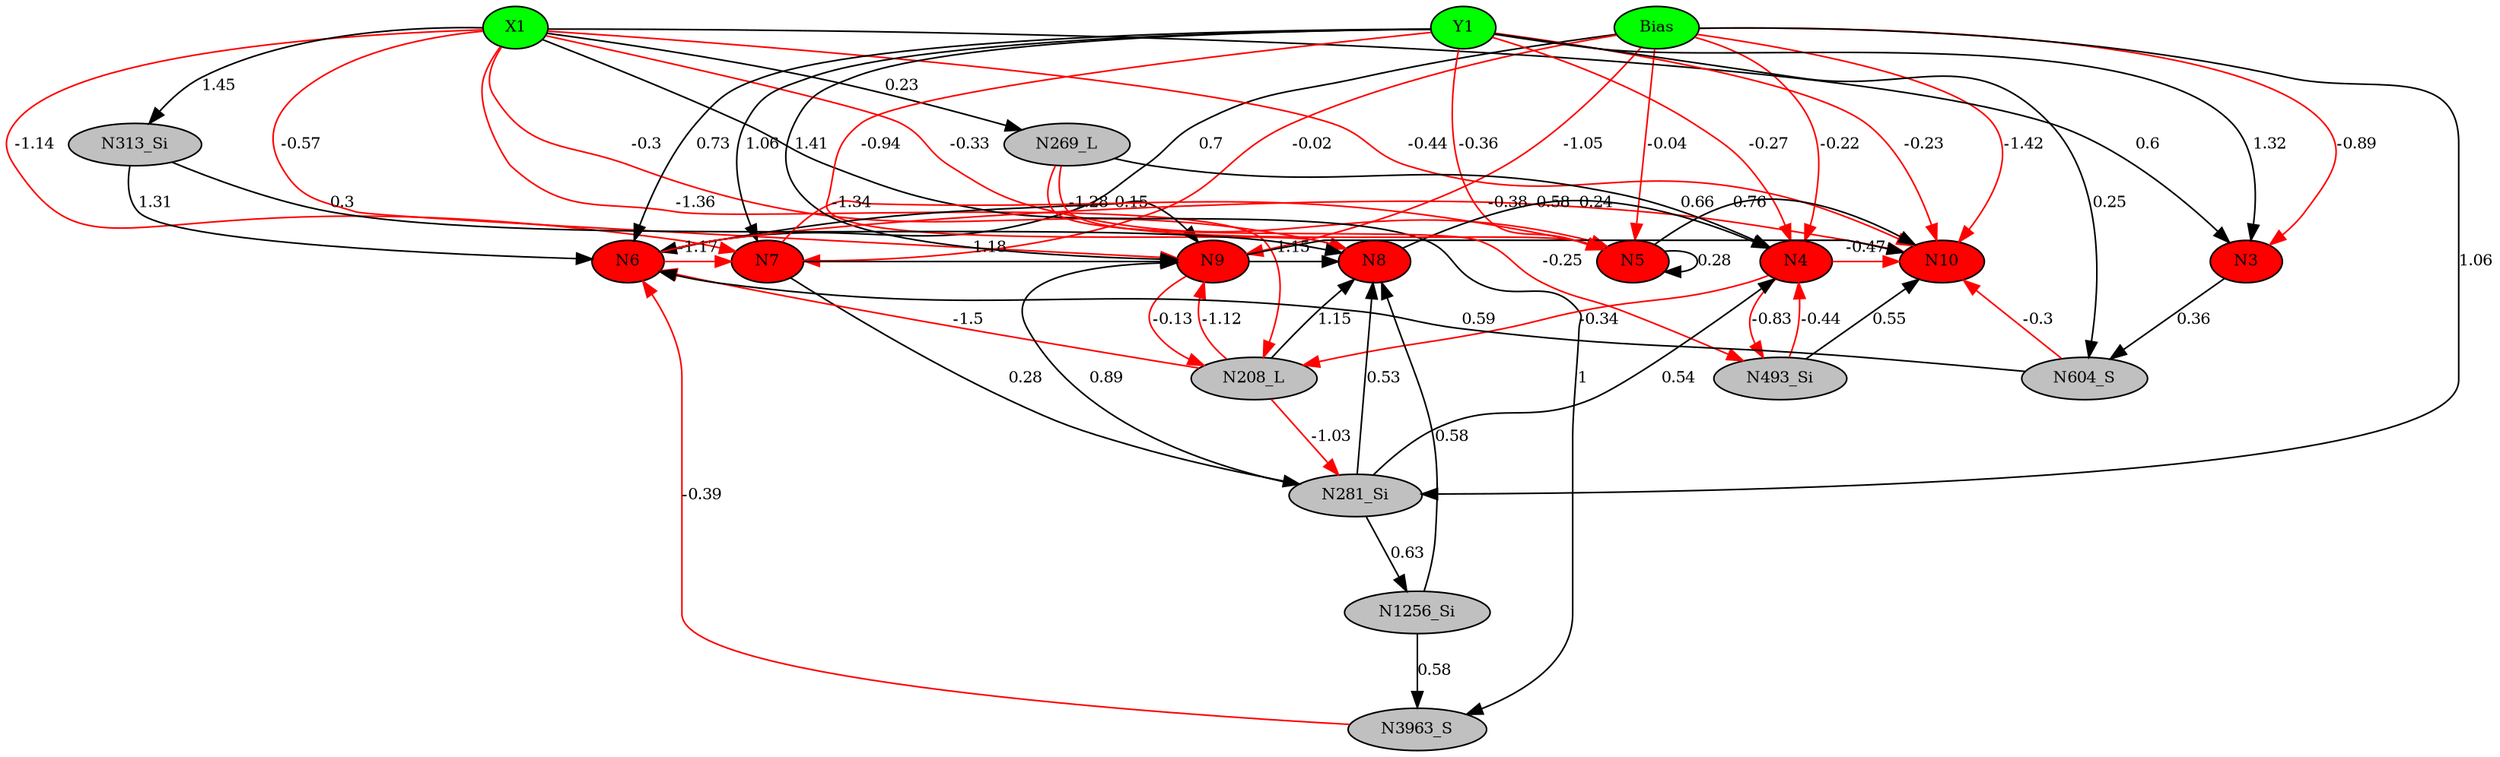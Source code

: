 digraph g { 
N0 [shape=ellipse, label=Bias,fontsize=10,height=0.1,width=0.1,style=filled,fillcolor=green]
N1[shape=ellipse label=X1,fontsize=10,height=0.1,width=0.1,style=filled,fillcolor=green]
N2[shape=ellipse label=Y1,fontsize=10,height=0.1,width=0.1,style=filled,fillcolor=green]
N3[shape=ellipse,fontsize = 10, height = 0.1, width = 0.1, style = filled, fillcolor = red]
N4[shape=ellipse,fontsize = 10, height = 0.1, width = 0.1, style = filled, fillcolor = red]
N5[shape=ellipse,fontsize = 10, height = 0.1, width = 0.1, style = filled, fillcolor = red]
N6[shape=ellipse,fontsize = 10, height = 0.1, width = 0.1, style = filled, fillcolor = red]
N7[shape=ellipse,fontsize = 10, height = 0.1, width = 0.1, style = filled, fillcolor = red]
N8[shape=ellipse,fontsize = 10, height = 0.1, width = 0.1, style = filled, fillcolor = red]
N9[shape=ellipse,fontsize = 10, height = 0.1, width = 0.1, style = filled, fillcolor = red]
N10[shape=ellipse,fontsize = 10, height = 0.1, width = 0.1, style = filled, fillcolor = red]
N208[shape=ellipse, label=N208_L,fontsize=10,height=0.1,width=0.1,style=filled,fillcolor=gray]
N269[shape=ellipse, label=N269_L,fontsize=10,height=0.1,width=0.1,style=filled,fillcolor=gray]
N281[shape=ellipse, label=N281_Si,fontsize=10,height=0.1,width=0.1,style=filled,fillcolor=gray]
N313[shape=ellipse, label=N313_Si,fontsize=10,height=0.1,width=0.1,style=filled,fillcolor=gray]
N493[shape=ellipse, label=N493_Si,fontsize=10,height=0.1,width=0.1,style=filled,fillcolor=gray]
N604[shape=ellipse, label=N604_S,fontsize=10,height=0.1,width=0.1,style=filled,fillcolor=gray]
N1256[shape=ellipse, label=N1256_Si,fontsize=10,height=0.1,width=0.1,style=filled,fillcolor=gray]
N3963[shape=ellipse, label=N3963_S,fontsize=10,height=0.1,width=0.1,style=filled,fillcolor=gray]
N0 -> N3 [color=red] [arrowType=inv][ label=-0.89,fontsize=10]
N1 -> N3 [color=black] [ label=0.6,fontsize=10]
N2 -> N3 [color=black] [ label=1.32,fontsize=10]
N0 -> N4 [color=red] [arrowType=inv][ label=-0.22,fontsize=10]
N2 -> N4 [color=red] [arrowType=inv][ label=-0.27,fontsize=10]
N0 -> N5 [color=red] [arrowType=inv][ label=-0.04,fontsize=10]
N1 -> N5 [color=red] [arrowType=inv][ label=-0.33,fontsize=10]
N2 -> N5 [color=red] [arrowType=inv][ label=-0.36,fontsize=10]
N0 -> N6 [color=black] [ label=0.7,fontsize=10]
N2 -> N6 [color=black] [ label=0.73,fontsize=10]
N0 -> N7 [color=red] [arrowType=inv][ label=-0.02,fontsize=10]
N1 -> N7 [color=red] [arrowType=inv][ label=-1.14,fontsize=10]
N2 -> N7 [color=black] [ label=1.06,fontsize=10]
N1 -> N8 [color=red] [arrowType=inv][ label=-0.3,fontsize=10]
N2 -> N8 [color=red] [arrowType=inv][ label=-0.94,fontsize=10]
N0 -> N9 [color=red] [arrowType=inv][ label=-1.05,fontsize=10]
N2 -> N9 [color=black] [ label=1.41,fontsize=10]
N0 -> N10 [color=red] [arrowType=inv][ label=-1.42,fontsize=10]
N1 -> N10 [color=red] [arrowType=inv][ label=-0.44,fontsize=10]
N2 -> N10 [color=red] [arrowType=inv][ label=-0.23,fontsize=10]
N8 -> N4 [color=black] [ label=0.58,fontsize=10]
N9 -> N8 [color=black] [ label=1.15,fontsize=10]
N1 -> N208 [color=red] [arrowType=inv][ label=-1.36,fontsize=10]
N208 -> N9 [color=red] [arrowType=inv][ label=-1.12,fontsize=10]
N4 -> N208 [color=red] [arrowType=inv][ label=-0.34,fontsize=10]
N5 -> N5 [color=black] [ label=0.28,fontsize=10]
N1 -> N269 [color=black] [ label=0.23,fontsize=10]
N269 -> N4 [color=black] [ label=0.66,fontsize=10]
N0 -> N281 [color=black] [ label=1.06,fontsize=10]
N281 -> N8 [color=black] [ label=0.53,fontsize=10]
N1 -> N313 [color=black] [ label=1.45,fontsize=10]
N313 -> N6 [color=black] [ label=1.31,fontsize=10]
N269 -> N493 [color=red] [arrowType=inv][ label=-0.25,fontsize=10]
N493 -> N4 [color=red] [arrowType=inv][ label=-0.44,fontsize=10]
N281 -> N4 [color=black] [ label=0.54,fontsize=10]
N6 -> N10 [color=red] [arrowType=inv][ label=-0.38,fontsize=10]
N2 -> N604 [color=black] [ label=0.25,fontsize=10]
N604 -> N6 [color=black] [ label=0.59,fontsize=10]
N6 -> N7 [color=red] [arrowType=inv][ label=-1.17,fontsize=10]
N5 -> N10 [color=black] [ label=0.76,fontsize=10]
N281 -> N9 [color=black] [ label=0.89,fontsize=10]
N208 -> N8 [color=black] [ label=1.15,fontsize=10]
N208 -> N281 [color=red] [arrowType=inv][ label=-1.03,fontsize=10]
N7 -> N9 [color=black] [ label=1.18,fontsize=10]
N1 -> N9 [color=red] [arrowType=inv][ label=-0.57,fontsize=10]
N281 -> N1256 [color=black] [ label=0.63,fontsize=10]
N1256 -> N8 [color=black] [ label=0.58,fontsize=10]
N208 -> N6 [color=red] [arrowType=inv][ label=-1.5,fontsize=10]
N7 -> N281 [color=black] [ label=0.28,fontsize=10]
N313 -> N8 [color=black] [ label=0.3,fontsize=10]
N9 -> N208 [color=red] [arrowType=inv][ label=-0.13,fontsize=10]
N3 -> N604 [color=black] [ label=0.36,fontsize=10]
N4 -> N493 [color=red] [arrowType=inv][ label=-0.83,fontsize=10]
N6 -> N9 [color=black] [ label=0.15,fontsize=10]
N493 -> N10 [color=black] [ label=0.55,fontsize=10]
N269 -> N5 [color=red] [arrowType=inv][ label=-1.28,fontsize=10]
N7 -> N5 [color=red] [arrowType=inv][ label=-1.34,fontsize=10]
N1 -> N3963 [color=black] [ label=1,fontsize=10]
N3963 -> N6 [color=red] [arrowType=inv][ label=-0.39,fontsize=10]
N1256 -> N3963 [color=black] [ label=0.58,fontsize=10]
N604 -> N10 [color=red] [arrowType=inv][ label=-0.3,fontsize=10]
N4 -> N10 [color=red] [arrowType=inv][ label=-0.47,fontsize=10]
N9 -> N10 [color=black] [ label=0.24,fontsize=10]
 { rank=same; 
N3
N4
N5
N6
N7
N8
N9
N10
 } 
 { rank=same; 
N1 ->N2 ->N0 [style=invis]
 } 
}
